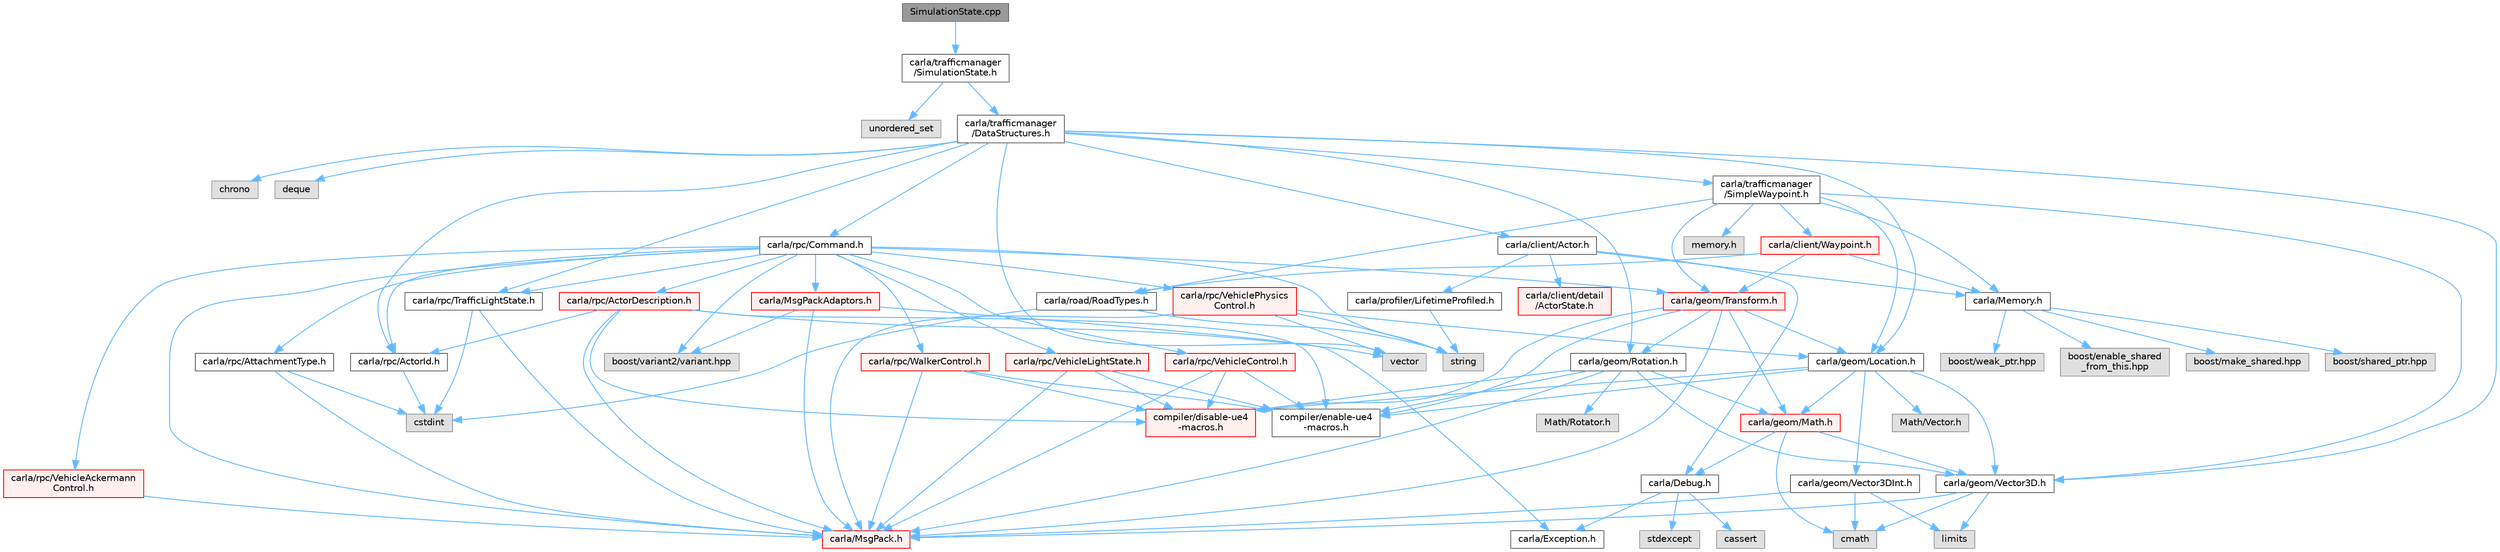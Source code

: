 digraph "SimulationState.cpp"
{
 // INTERACTIVE_SVG=YES
 // LATEX_PDF_SIZE
  bgcolor="transparent";
  edge [fontname=Helvetica,fontsize=10,labelfontname=Helvetica,labelfontsize=10];
  node [fontname=Helvetica,fontsize=10,shape=box,height=0.2,width=0.4];
  Node1 [id="Node000001",label="SimulationState.cpp",height=0.2,width=0.4,color="gray40", fillcolor="grey60", style="filled", fontcolor="black",tooltip=" "];
  Node1 -> Node2 [id="edge1_Node000001_Node000002",color="steelblue1",style="solid",tooltip=" "];
  Node2 [id="Node000002",label="carla/trafficmanager\l/SimulationState.h",height=0.2,width=0.4,color="grey40", fillcolor="white", style="filled",URL="$d5/d3b/SimulationState_8h.html",tooltip=" "];
  Node2 -> Node3 [id="edge2_Node000002_Node000003",color="steelblue1",style="solid",tooltip=" "];
  Node3 [id="Node000003",label="unordered_set",height=0.2,width=0.4,color="grey60", fillcolor="#E0E0E0", style="filled",tooltip=" "];
  Node2 -> Node4 [id="edge3_Node000002_Node000004",color="steelblue1",style="solid",tooltip=" "];
  Node4 [id="Node000004",label="carla/trafficmanager\l/DataStructures.h",height=0.2,width=0.4,color="grey40", fillcolor="white", style="filled",URL="$d0/d49/DataStructures_8h.html",tooltip=" "];
  Node4 -> Node5 [id="edge4_Node000004_Node000005",color="steelblue1",style="solid",tooltip=" "];
  Node5 [id="Node000005",label="chrono",height=0.2,width=0.4,color="grey60", fillcolor="#E0E0E0", style="filled",tooltip=" "];
  Node4 -> Node6 [id="edge5_Node000004_Node000006",color="steelblue1",style="solid",tooltip=" "];
  Node6 [id="Node000006",label="deque",height=0.2,width=0.4,color="grey60", fillcolor="#E0E0E0", style="filled",tooltip=" "];
  Node4 -> Node7 [id="edge6_Node000004_Node000007",color="steelblue1",style="solid",tooltip=" "];
  Node7 [id="Node000007",label="vector",height=0.2,width=0.4,color="grey60", fillcolor="#E0E0E0", style="filled",tooltip=" "];
  Node4 -> Node8 [id="edge7_Node000004_Node000008",color="steelblue1",style="solid",tooltip=" "];
  Node8 [id="Node000008",label="carla/client/Actor.h",height=0.2,width=0.4,color="grey40", fillcolor="white", style="filled",URL="$da/d48/client_2Actor_8h.html",tooltip=" "];
  Node8 -> Node9 [id="edge8_Node000008_Node000009",color="steelblue1",style="solid",tooltip=" "];
  Node9 [id="Node000009",label="carla/Debug.h",height=0.2,width=0.4,color="grey40", fillcolor="white", style="filled",URL="$d4/deb/Debug_8h.html",tooltip=" "];
  Node9 -> Node10 [id="edge9_Node000009_Node000010",color="steelblue1",style="solid",tooltip=" "];
  Node10 [id="Node000010",label="carla/Exception.h",height=0.2,width=0.4,color="grey40", fillcolor="white", style="filled",URL="$d8/d8a/Exception_8h.html",tooltip=" "];
  Node9 -> Node11 [id="edge10_Node000009_Node000011",color="steelblue1",style="solid",tooltip=" "];
  Node11 [id="Node000011",label="stdexcept",height=0.2,width=0.4,color="grey60", fillcolor="#E0E0E0", style="filled",tooltip=" "];
  Node9 -> Node12 [id="edge11_Node000009_Node000012",color="steelblue1",style="solid",tooltip=" "];
  Node12 [id="Node000012",label="cassert",height=0.2,width=0.4,color="grey60", fillcolor="#E0E0E0", style="filled",tooltip=" "];
  Node8 -> Node13 [id="edge12_Node000008_Node000013",color="steelblue1",style="solid",tooltip=" "];
  Node13 [id="Node000013",label="carla/Memory.h",height=0.2,width=0.4,color="grey40", fillcolor="white", style="filled",URL="$de/d5c/Memory_8h.html",tooltip=" "];
  Node13 -> Node14 [id="edge13_Node000013_Node000014",color="steelblue1",style="solid",tooltip=" "];
  Node14 [id="Node000014",label="boost/enable_shared\l_from_this.hpp",height=0.2,width=0.4,color="grey60", fillcolor="#E0E0E0", style="filled",tooltip=" "];
  Node13 -> Node15 [id="edge14_Node000013_Node000015",color="steelblue1",style="solid",tooltip=" "];
  Node15 [id="Node000015",label="boost/make_shared.hpp",height=0.2,width=0.4,color="grey60", fillcolor="#E0E0E0", style="filled",tooltip=" "];
  Node13 -> Node16 [id="edge15_Node000013_Node000016",color="steelblue1",style="solid",tooltip=" "];
  Node16 [id="Node000016",label="boost/shared_ptr.hpp",height=0.2,width=0.4,color="grey60", fillcolor="#E0E0E0", style="filled",tooltip=" "];
  Node13 -> Node17 [id="edge16_Node000013_Node000017",color="steelblue1",style="solid",tooltip=" "];
  Node17 [id="Node000017",label="boost/weak_ptr.hpp",height=0.2,width=0.4,color="grey60", fillcolor="#E0E0E0", style="filled",tooltip=" "];
  Node8 -> Node18 [id="edge17_Node000008_Node000018",color="steelblue1",style="solid",tooltip=" "];
  Node18 [id="Node000018",label="carla/client/detail\l/ActorState.h",height=0.2,width=0.4,color="red", fillcolor="#FFF0F0", style="filled",URL="$d4/d22/client_2detail_2ActorState_8h.html",tooltip=" "];
  Node8 -> Node176 [id="edge18_Node000008_Node000176",color="steelblue1",style="solid",tooltip=" "];
  Node176 [id="Node000176",label="carla/profiler/LifetimeProfiled.h",height=0.2,width=0.4,color="grey40", fillcolor="white", style="filled",URL="$d9/dc4/LifetimeProfiled_8h.html",tooltip=" "];
  Node176 -> Node65 [id="edge19_Node000176_Node000065",color="steelblue1",style="solid",tooltip=" "];
  Node65 [id="Node000065",label="string",height=0.2,width=0.4,color="grey60", fillcolor="#E0E0E0", style="filled",tooltip=" "];
  Node4 -> Node39 [id="edge20_Node000004_Node000039",color="steelblue1",style="solid",tooltip=" "];
  Node39 [id="Node000039",label="carla/geom/Location.h",height=0.2,width=0.4,color="grey40", fillcolor="white", style="filled",URL="$d9/d8b/geom_2Location_8h.html",tooltip=" "];
  Node39 -> Node40 [id="edge21_Node000039_Node000040",color="steelblue1",style="solid",tooltip=" "];
  Node40 [id="Node000040",label="carla/geom/Vector3D.h",height=0.2,width=0.4,color="grey40", fillcolor="white", style="filled",URL="$de/d70/geom_2Vector3D_8h.html",tooltip=" "];
  Node40 -> Node29 [id="edge22_Node000040_Node000029",color="steelblue1",style="solid",tooltip=" "];
  Node29 [id="Node000029",label="carla/MsgPack.h",height=0.2,width=0.4,color="red", fillcolor="#FFF0F0", style="filled",URL="$d9/d6f/MsgPack_8h.html",tooltip=" "];
  Node40 -> Node41 [id="edge23_Node000040_Node000041",color="steelblue1",style="solid",tooltip=" "];
  Node41 [id="Node000041",label="cmath",height=0.2,width=0.4,color="grey60", fillcolor="#E0E0E0", style="filled",tooltip=" "];
  Node40 -> Node35 [id="edge24_Node000040_Node000035",color="steelblue1",style="solid",tooltip=" "];
  Node35 [id="Node000035",label="limits",height=0.2,width=0.4,color="grey60", fillcolor="#E0E0E0", style="filled",tooltip=" "];
  Node39 -> Node42 [id="edge25_Node000039_Node000042",color="steelblue1",style="solid",tooltip=" "];
  Node42 [id="Node000042",label="carla/geom/Vector3DInt.h",height=0.2,width=0.4,color="grey40", fillcolor="white", style="filled",URL="$d1/da4/Vector3DInt_8h.html",tooltip=" "];
  Node42 -> Node29 [id="edge26_Node000042_Node000029",color="steelblue1",style="solid",tooltip=" "];
  Node42 -> Node41 [id="edge27_Node000042_Node000041",color="steelblue1",style="solid",tooltip=" "];
  Node42 -> Node35 [id="edge28_Node000042_Node000035",color="steelblue1",style="solid",tooltip=" "];
  Node39 -> Node43 [id="edge29_Node000039_Node000043",color="steelblue1",style="solid",tooltip=" "];
  Node43 [id="Node000043",label="carla/geom/Math.h",height=0.2,width=0.4,color="red", fillcolor="#FFF0F0", style="filled",URL="$db/d8a/Math_8h.html",tooltip=" "];
  Node43 -> Node9 [id="edge30_Node000043_Node000009",color="steelblue1",style="solid",tooltip=" "];
  Node43 -> Node40 [id="edge31_Node000043_Node000040",color="steelblue1",style="solid",tooltip=" "];
  Node43 -> Node41 [id="edge32_Node000043_Node000041",color="steelblue1",style="solid",tooltip=" "];
  Node39 -> Node45 [id="edge33_Node000039_Node000045",color="steelblue1",style="solid",tooltip=" "];
  Node45 [id="Node000045",label="compiler/enable-ue4\l-macros.h",height=0.2,width=0.4,color="grey40", fillcolor="white", style="filled",URL="$d9/da2/enable-ue4-macros_8h.html",tooltip=" "];
  Node39 -> Node46 [id="edge34_Node000039_Node000046",color="steelblue1",style="solid",tooltip=" "];
  Node46 [id="Node000046",label="Math/Vector.h",height=0.2,width=0.4,color="grey60", fillcolor="#E0E0E0", style="filled",tooltip=" "];
  Node39 -> Node47 [id="edge35_Node000039_Node000047",color="steelblue1",style="solid",tooltip=" "];
  Node47 [id="Node000047",label="compiler/disable-ue4\l-macros.h",height=0.2,width=0.4,color="red", fillcolor="#FFF0F0", style="filled",URL="$d2/d02/disable-ue4-macros_8h.html",tooltip=" "];
  Node4 -> Node52 [id="edge36_Node000004_Node000052",color="steelblue1",style="solid",tooltip=" "];
  Node52 [id="Node000052",label="carla/geom/Rotation.h",height=0.2,width=0.4,color="grey40", fillcolor="white", style="filled",URL="$d0/d8f/Rotation_8h.html",tooltip=" "];
  Node52 -> Node29 [id="edge37_Node000052_Node000029",color="steelblue1",style="solid",tooltip=" "];
  Node52 -> Node43 [id="edge38_Node000052_Node000043",color="steelblue1",style="solid",tooltip=" "];
  Node52 -> Node40 [id="edge39_Node000052_Node000040",color="steelblue1",style="solid",tooltip=" "];
  Node52 -> Node45 [id="edge40_Node000052_Node000045",color="steelblue1",style="solid",tooltip=" "];
  Node52 -> Node53 [id="edge41_Node000052_Node000053",color="steelblue1",style="solid",tooltip=" "];
  Node53 [id="Node000053",label="Math/Rotator.h",height=0.2,width=0.4,color="grey60", fillcolor="#E0E0E0", style="filled",tooltip=" "];
  Node52 -> Node47 [id="edge42_Node000052_Node000047",color="steelblue1",style="solid",tooltip=" "];
  Node4 -> Node40 [id="edge43_Node000004_Node000040",color="steelblue1",style="solid",tooltip=" "];
  Node4 -> Node102 [id="edge44_Node000004_Node000102",color="steelblue1",style="solid",tooltip=" "];
  Node102 [id="Node000102",label="carla/rpc/ActorId.h",height=0.2,width=0.4,color="grey40", fillcolor="white", style="filled",URL="$d3/d89/ActorId_8h.html",tooltip=" "];
  Node102 -> Node27 [id="edge45_Node000102_Node000027",color="steelblue1",style="solid",tooltip=" "];
  Node27 [id="Node000027",label="cstdint",height=0.2,width=0.4,color="grey60", fillcolor="#E0E0E0", style="filled",tooltip=" "];
  Node4 -> Node177 [id="edge46_Node000004_Node000177",color="steelblue1",style="solid",tooltip=" "];
  Node177 [id="Node000177",label="carla/rpc/Command.h",height=0.2,width=0.4,color="grey40", fillcolor="white", style="filled",URL="$d1/d55/Command_8h.html",tooltip=" "];
  Node177 -> Node29 [id="edge47_Node000177_Node000029",color="steelblue1",style="solid",tooltip=" "];
  Node177 -> Node149 [id="edge48_Node000177_Node000149",color="steelblue1",style="solid",tooltip=" "];
  Node149 [id="Node000149",label="carla/MsgPackAdaptors.h",height=0.2,width=0.4,color="red", fillcolor="#FFF0F0", style="filled",URL="$de/db4/MsgPackAdaptors_8h.html",tooltip=" "];
  Node149 -> Node10 [id="edge49_Node000149_Node000010",color="steelblue1",style="solid",tooltip=" "];
  Node149 -> Node29 [id="edge50_Node000149_Node000029",color="steelblue1",style="solid",tooltip=" "];
  Node149 -> Node96 [id="edge51_Node000149_Node000096",color="steelblue1",style="solid",tooltip=" "];
  Node96 [id="Node000096",label="boost/variant2/variant.hpp",height=0.2,width=0.4,color="grey60", fillcolor="#E0E0E0", style="filled",tooltip=" "];
  Node177 -> Node38 [id="edge52_Node000177_Node000038",color="steelblue1",style="solid",tooltip=" "];
  Node38 [id="Node000038",label="carla/geom/Transform.h",height=0.2,width=0.4,color="red", fillcolor="#FFF0F0", style="filled",URL="$de/d17/geom_2Transform_8h.html",tooltip=" "];
  Node38 -> Node29 [id="edge53_Node000038_Node000029",color="steelblue1",style="solid",tooltip=" "];
  Node38 -> Node39 [id="edge54_Node000038_Node000039",color="steelblue1",style="solid",tooltip=" "];
  Node38 -> Node43 [id="edge55_Node000038_Node000043",color="steelblue1",style="solid",tooltip=" "];
  Node38 -> Node52 [id="edge56_Node000038_Node000052",color="steelblue1",style="solid",tooltip=" "];
  Node38 -> Node45 [id="edge57_Node000038_Node000045",color="steelblue1",style="solid",tooltip=" "];
  Node38 -> Node47 [id="edge58_Node000038_Node000047",color="steelblue1",style="solid",tooltip=" "];
  Node177 -> Node130 [id="edge59_Node000177_Node000130",color="steelblue1",style="solid",tooltip=" "];
  Node130 [id="Node000130",label="carla/rpc/ActorDescription.h",height=0.2,width=0.4,color="red", fillcolor="#FFF0F0", style="filled",URL="$d9/db9/LibCarla_2source_2carla_2rpc_2ActorDescription_8h.html",tooltip=" "];
  Node130 -> Node29 [id="edge60_Node000130_Node000029",color="steelblue1",style="solid",tooltip=" "];
  Node130 -> Node102 [id="edge61_Node000130_Node000102",color="steelblue1",style="solid",tooltip=" "];
  Node130 -> Node7 [id="edge62_Node000130_Node000007",color="steelblue1",style="solid",tooltip=" "];
  Node130 -> Node45 [id="edge63_Node000130_Node000045",color="steelblue1",style="solid",tooltip=" "];
  Node130 -> Node47 [id="edge64_Node000130_Node000047",color="steelblue1",style="solid",tooltip=" "];
  Node177 -> Node147 [id="edge65_Node000177_Node000147",color="steelblue1",style="solid",tooltip=" "];
  Node147 [id="Node000147",label="carla/rpc/AttachmentType.h",height=0.2,width=0.4,color="grey40", fillcolor="white", style="filled",URL="$d9/df7/AttachmentType_8h.html",tooltip=" "];
  Node147 -> Node29 [id="edge66_Node000147_Node000029",color="steelblue1",style="solid",tooltip=" "];
  Node147 -> Node27 [id="edge67_Node000147_Node000027",color="steelblue1",style="solid",tooltip=" "];
  Node177 -> Node102 [id="edge68_Node000177_Node000102",color="steelblue1",style="solid",tooltip=" "];
  Node177 -> Node106 [id="edge69_Node000177_Node000106",color="steelblue1",style="solid",tooltip=" "];
  Node106 [id="Node000106",label="carla/rpc/TrafficLightState.h",height=0.2,width=0.4,color="grey40", fillcolor="white", style="filled",URL="$d1/d16/LibCarla_2source_2carla_2rpc_2TrafficLightState_8h.html",tooltip=" "];
  Node106 -> Node29 [id="edge70_Node000106_Node000029",color="steelblue1",style="solid",tooltip=" "];
  Node106 -> Node27 [id="edge71_Node000106_Node000027",color="steelblue1",style="solid",tooltip=" "];
  Node177 -> Node178 [id="edge72_Node000177_Node000178",color="steelblue1",style="solid",tooltip=" "];
  Node178 [id="Node000178",label="carla/rpc/VehicleAckermann\lControl.h",height=0.2,width=0.4,color="red", fillcolor="#FFF0F0", style="filled",URL="$dc/def/LibCarla_2source_2carla_2rpc_2VehicleAckermannControl_8h.html",tooltip=" "];
  Node178 -> Node29 [id="edge73_Node000178_Node000029",color="steelblue1",style="solid",tooltip=" "];
  Node177 -> Node107 [id="edge74_Node000177_Node000107",color="steelblue1",style="solid",tooltip=" "];
  Node107 [id="Node000107",label="carla/rpc/VehicleControl.h",height=0.2,width=0.4,color="red", fillcolor="#FFF0F0", style="filled",URL="$dd/d28/LibCarla_2source_2carla_2rpc_2VehicleControl_8h.html",tooltip=" "];
  Node107 -> Node29 [id="edge75_Node000107_Node000029",color="steelblue1",style="solid",tooltip=" "];
  Node107 -> Node45 [id="edge76_Node000107_Node000045",color="steelblue1",style="solid",tooltip=" "];
  Node107 -> Node47 [id="edge77_Node000107_Node000047",color="steelblue1",style="solid",tooltip=" "];
  Node177 -> Node158 [id="edge78_Node000177_Node000158",color="steelblue1",style="solid",tooltip=" "];
  Node158 [id="Node000158",label="carla/rpc/VehiclePhysics\lControl.h",height=0.2,width=0.4,color="red", fillcolor="#FFF0F0", style="filled",URL="$d1/d8e/LibCarla_2source_2carla_2rpc_2VehiclePhysicsControl_8h.html",tooltip=" "];
  Node158 -> Node29 [id="edge79_Node000158_Node000029",color="steelblue1",style="solid",tooltip=" "];
  Node158 -> Node39 [id="edge80_Node000158_Node000039",color="steelblue1",style="solid",tooltip=" "];
  Node158 -> Node65 [id="edge81_Node000158_Node000065",color="steelblue1",style="solid",tooltip=" "];
  Node158 -> Node7 [id="edge82_Node000158_Node000007",color="steelblue1",style="solid",tooltip=" "];
  Node177 -> Node169 [id="edge83_Node000177_Node000169",color="steelblue1",style="solid",tooltip=" "];
  Node169 [id="Node000169",label="carla/rpc/VehicleLightState.h",height=0.2,width=0.4,color="red", fillcolor="#FFF0F0", style="filled",URL="$d8/d64/LibCarla_2source_2carla_2rpc_2VehicleLightState_8h.html",tooltip=" "];
  Node169 -> Node29 [id="edge84_Node000169_Node000029",color="steelblue1",style="solid",tooltip=" "];
  Node169 -> Node45 [id="edge85_Node000169_Node000045",color="steelblue1",style="solid",tooltip=" "];
  Node169 -> Node47 [id="edge86_Node000169_Node000047",color="steelblue1",style="solid",tooltip=" "];
  Node177 -> Node110 [id="edge87_Node000177_Node000110",color="steelblue1",style="solid",tooltip=" "];
  Node110 [id="Node000110",label="carla/rpc/WalkerControl.h",height=0.2,width=0.4,color="red", fillcolor="#FFF0F0", style="filled",URL="$dd/db3/LibCarla_2source_2carla_2rpc_2WalkerControl_8h.html",tooltip=" "];
  Node110 -> Node29 [id="edge88_Node000110_Node000029",color="steelblue1",style="solid",tooltip=" "];
  Node110 -> Node45 [id="edge89_Node000110_Node000045",color="steelblue1",style="solid",tooltip=" "];
  Node110 -> Node47 [id="edge90_Node000110_Node000047",color="steelblue1",style="solid",tooltip=" "];
  Node177 -> Node65 [id="edge91_Node000177_Node000065",color="steelblue1",style="solid",tooltip=" "];
  Node177 -> Node96 [id="edge92_Node000177_Node000096",color="steelblue1",style="solid",tooltip=" "];
  Node4 -> Node106 [id="edge93_Node000004_Node000106",color="steelblue1",style="solid",tooltip=" "];
  Node4 -> Node181 [id="edge94_Node000004_Node000181",color="steelblue1",style="solid",tooltip=" "];
  Node181 [id="Node000181",label="carla/trafficmanager\l/SimpleWaypoint.h",height=0.2,width=0.4,color="grey40", fillcolor="white", style="filled",URL="$d7/dd3/SimpleWaypoint_8h.html",tooltip=" "];
  Node181 -> Node182 [id="edge95_Node000181_Node000182",color="steelblue1",style="solid",tooltip=" "];
  Node182 [id="Node000182",label="memory.h",height=0.2,width=0.4,color="grey60", fillcolor="#E0E0E0", style="filled",tooltip=" "];
  Node181 -> Node63 [id="edge96_Node000181_Node000063",color="steelblue1",style="solid",tooltip=" "];
  Node63 [id="Node000063",label="carla/client/Waypoint.h",height=0.2,width=0.4,color="red", fillcolor="#FFF0F0", style="filled",URL="$d0/d47/client_2Waypoint_8h.html",tooltip=" "];
  Node63 -> Node13 [id="edge97_Node000063_Node000013",color="steelblue1",style="solid",tooltip=" "];
  Node63 -> Node38 [id="edge98_Node000063_Node000038",color="steelblue1",style="solid",tooltip=" "];
  Node63 -> Node72 [id="edge99_Node000063_Node000072",color="steelblue1",style="solid",tooltip=" "];
  Node72 [id="Node000072",label="carla/road/RoadTypes.h",height=0.2,width=0.4,color="grey40", fillcolor="white", style="filled",URL="$d6/dbb/RoadTypes_8h.html",tooltip=" "];
  Node72 -> Node27 [id="edge100_Node000072_Node000027",color="steelblue1",style="solid",tooltip=" "];
  Node72 -> Node65 [id="edge101_Node000072_Node000065",color="steelblue1",style="solid",tooltip=" "];
  Node181 -> Node39 [id="edge102_Node000181_Node000039",color="steelblue1",style="solid",tooltip=" "];
  Node181 -> Node38 [id="edge103_Node000181_Node000038",color="steelblue1",style="solid",tooltip=" "];
  Node181 -> Node40 [id="edge104_Node000181_Node000040",color="steelblue1",style="solid",tooltip=" "];
  Node181 -> Node13 [id="edge105_Node000181_Node000013",color="steelblue1",style="solid",tooltip=" "];
  Node181 -> Node72 [id="edge106_Node000181_Node000072",color="steelblue1",style="solid",tooltip=" "];
}
